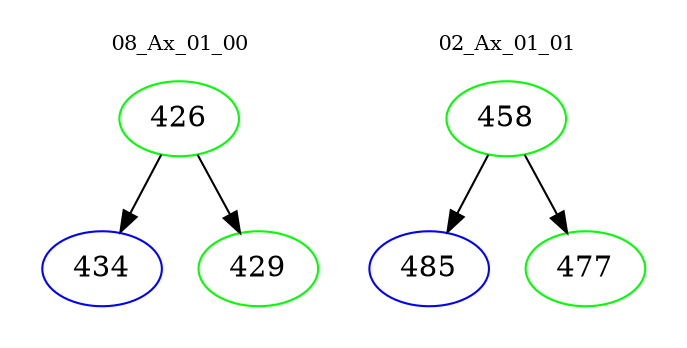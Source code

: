 digraph{
subgraph cluster_0 {
color = white
label = "08_Ax_01_00";
fontsize=10;
T0_426 [label="426", color="green"]
T0_426 -> T0_434 [color="black"]
T0_434 [label="434", color="blue"]
T0_426 -> T0_429 [color="black"]
T0_429 [label="429", color="green"]
}
subgraph cluster_1 {
color = white
label = "02_Ax_01_01";
fontsize=10;
T1_458 [label="458", color="green"]
T1_458 -> T1_485 [color="black"]
T1_485 [label="485", color="blue"]
T1_458 -> T1_477 [color="black"]
T1_477 [label="477", color="green"]
}
}
